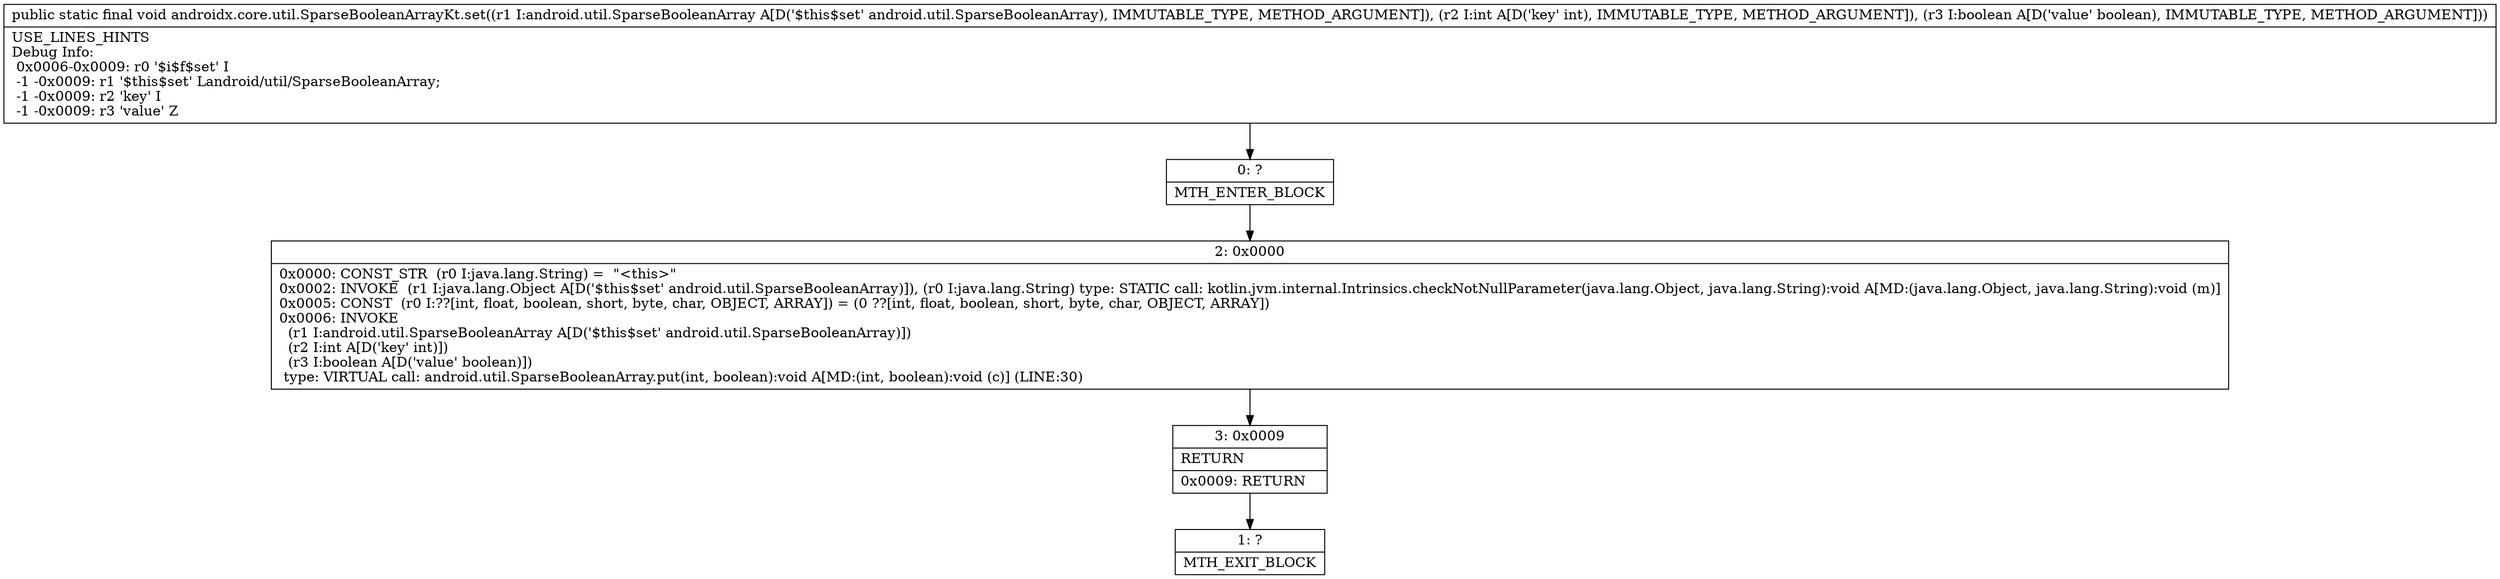 digraph "CFG forandroidx.core.util.SparseBooleanArrayKt.set(Landroid\/util\/SparseBooleanArray;IZ)V" {
Node_0 [shape=record,label="{0\:\ ?|MTH_ENTER_BLOCK\l}"];
Node_2 [shape=record,label="{2\:\ 0x0000|0x0000: CONST_STR  (r0 I:java.lang.String) =  \"\<this\>\" \l0x0002: INVOKE  (r1 I:java.lang.Object A[D('$this$set' android.util.SparseBooleanArray)]), (r0 I:java.lang.String) type: STATIC call: kotlin.jvm.internal.Intrinsics.checkNotNullParameter(java.lang.Object, java.lang.String):void A[MD:(java.lang.Object, java.lang.String):void (m)]\l0x0005: CONST  (r0 I:??[int, float, boolean, short, byte, char, OBJECT, ARRAY]) = (0 ??[int, float, boolean, short, byte, char, OBJECT, ARRAY]) \l0x0006: INVOKE  \l  (r1 I:android.util.SparseBooleanArray A[D('$this$set' android.util.SparseBooleanArray)])\l  (r2 I:int A[D('key' int)])\l  (r3 I:boolean A[D('value' boolean)])\l type: VIRTUAL call: android.util.SparseBooleanArray.put(int, boolean):void A[MD:(int, boolean):void (c)] (LINE:30)\l}"];
Node_3 [shape=record,label="{3\:\ 0x0009|RETURN\l|0x0009: RETURN   \l}"];
Node_1 [shape=record,label="{1\:\ ?|MTH_EXIT_BLOCK\l}"];
MethodNode[shape=record,label="{public static final void androidx.core.util.SparseBooleanArrayKt.set((r1 I:android.util.SparseBooleanArray A[D('$this$set' android.util.SparseBooleanArray), IMMUTABLE_TYPE, METHOD_ARGUMENT]), (r2 I:int A[D('key' int), IMMUTABLE_TYPE, METHOD_ARGUMENT]), (r3 I:boolean A[D('value' boolean), IMMUTABLE_TYPE, METHOD_ARGUMENT]))  | USE_LINES_HINTS\lDebug Info:\l  0x0006\-0x0009: r0 '$i$f$set' I\l  \-1 \-0x0009: r1 '$this$set' Landroid\/util\/SparseBooleanArray;\l  \-1 \-0x0009: r2 'key' I\l  \-1 \-0x0009: r3 'value' Z\l}"];
MethodNode -> Node_0;Node_0 -> Node_2;
Node_2 -> Node_3;
Node_3 -> Node_1;
}

